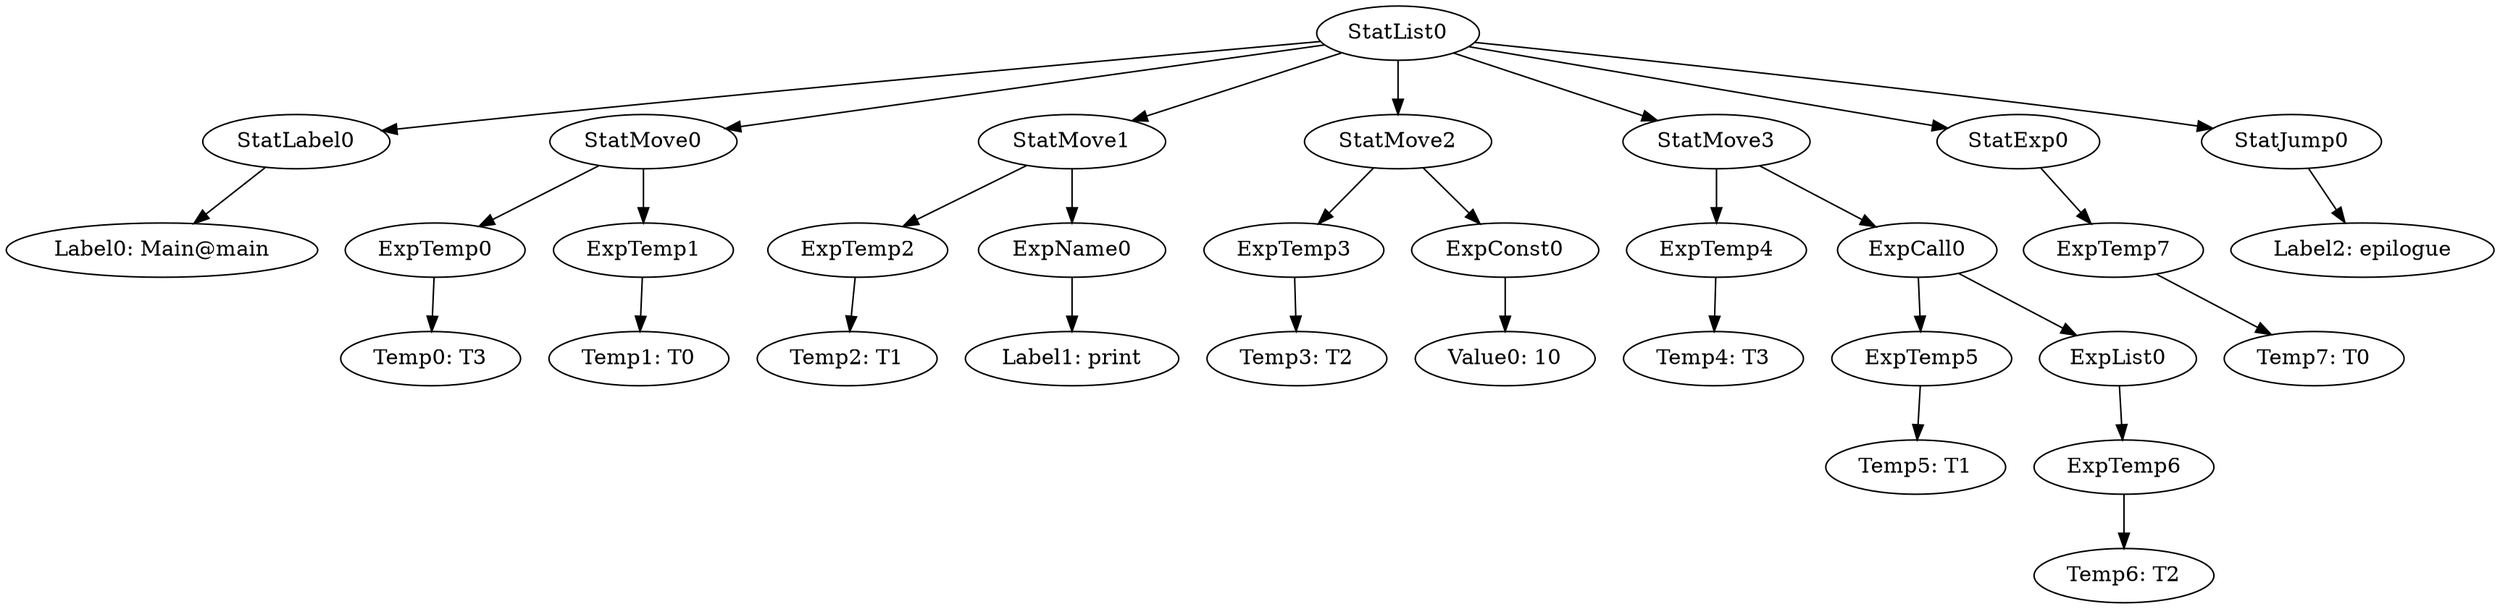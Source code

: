 digraph {
	ordering = out;
	ExpList0 -> ExpTemp6;
	ExpTemp6 -> "Temp6: T2";
	StatJump0 -> "Label2: epilogue";
	ExpTemp5 -> "Temp5: T1";
	StatMove3 -> ExpTemp4;
	StatMove3 -> ExpCall0;
	ExpCall0 -> ExpTemp5;
	ExpCall0 -> ExpList0;
	ExpTemp4 -> "Temp4: T3";
	ExpConst0 -> "Value0: 10";
	StatMove0 -> ExpTemp0;
	StatMove0 -> ExpTemp1;
	StatExp0 -> ExpTemp7;
	ExpTemp0 -> "Temp0: T3";
	StatList0 -> StatLabel0;
	StatList0 -> StatMove0;
	StatList0 -> StatMove1;
	StatList0 -> StatMove2;
	StatList0 -> StatMove3;
	StatList0 -> StatExp0;
	StatList0 -> StatJump0;
	StatLabel0 -> "Label0: Main@main";
	ExpTemp3 -> "Temp3: T2";
	ExpTemp1 -> "Temp1: T0";
	StatMove1 -> ExpTemp2;
	StatMove1 -> ExpName0;
	ExpTemp2 -> "Temp2: T1";
	StatMove2 -> ExpTemp3;
	StatMove2 -> ExpConst0;
	ExpTemp7 -> "Temp7: T0";
	ExpName0 -> "Label1: print";
}

